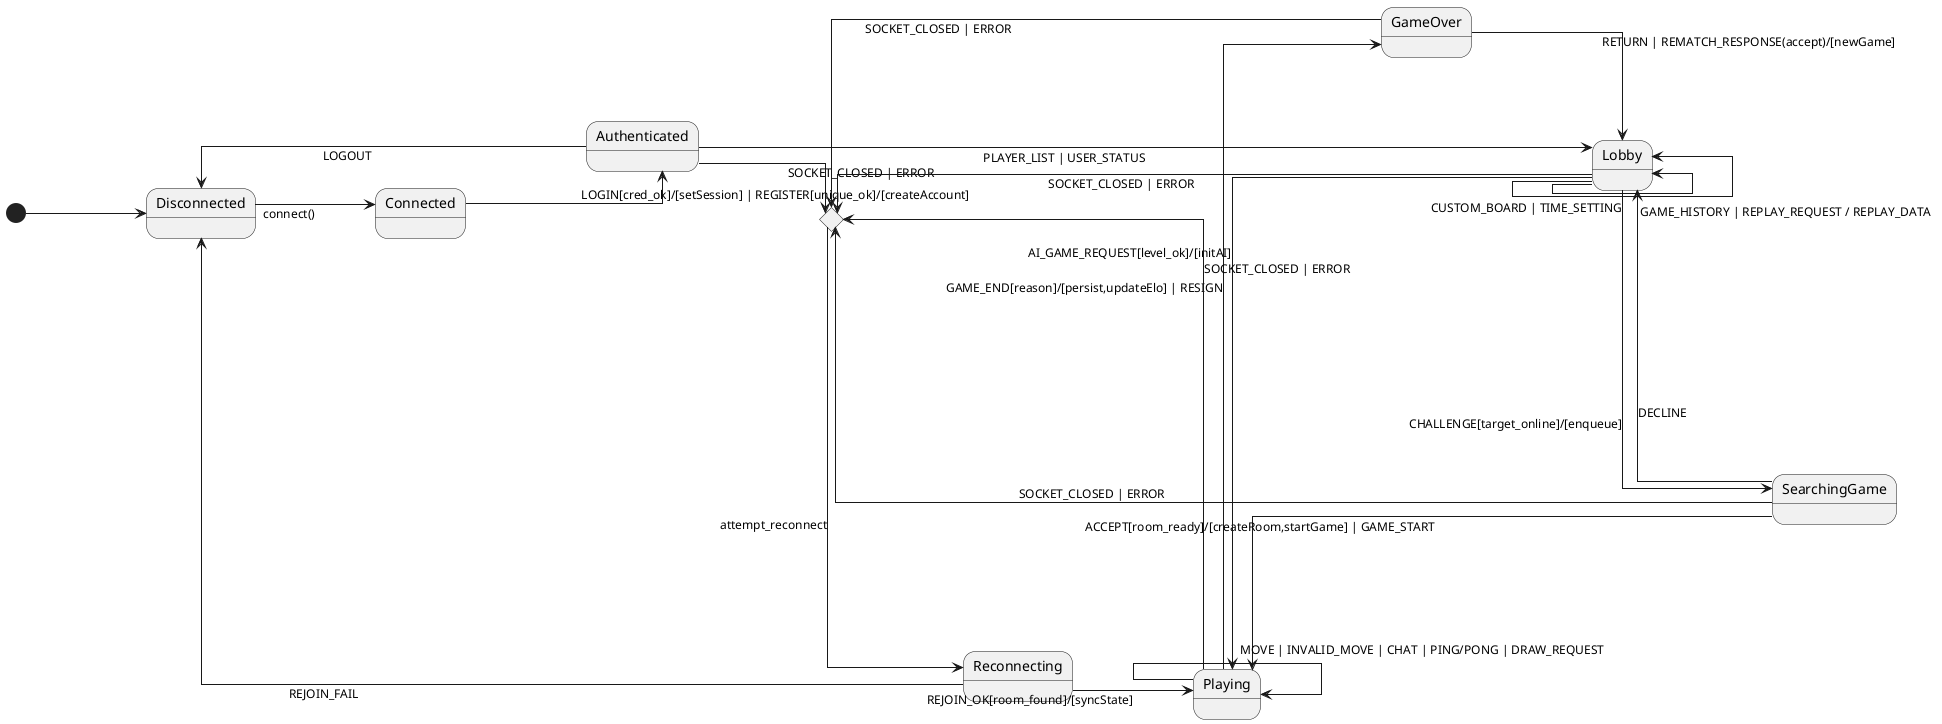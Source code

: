 @startuml
' Layout tối ưu cho FSM Chinese Chess (Summary)
left to right direction
skinparam shadowing false
skinparam linetype ortho
skinparam nodesep 160
skinparam ranksep 120
skinparam ArrowFontSize 12
skinparam StateRoundCorner 12

'========================
' States (một hàng ngang)
'========================
[*] --> Disconnected
state Disconnected
state Connected
state Authenticated
state Lobby
state SearchingGame
state Playing
state GameOver
state Reconnecting
state "Network Loss<c>" as NetDown <<choice>>

' Căn layout theo hàng ngang
Disconnected -[hidden]-> Connected
Connected -[hidden]-> Authenticated
Authenticated -[hidden]-> Lobby
Lobby -[hidden]-> SearchingGame
SearchingGame -[hidden]-> Playing
Playing -[hidden]-> GameOver
GameOver -[hidden]-> Reconnecting

'========================
' Auth / Session
'========================
Disconnected --> Connected : connect()
Connected --> Authenticated : LOGIN[cred_ok]/[setSession] | REGISTER[unique_ok]/[createAccount]
Authenticated --> Lobby : PLAYER_LIST | USER_STATUS
Authenticated --> Disconnected : LOGOUT

'========================
' Settings (internal)
'========================
Lobby --> Lobby : CUSTOM_BOARD | TIME_SETTING

'========================
' PvP & PvE
'========================
Lobby --> SearchingGame : CHALLENGE[target_online]/[enqueue]
SearchingGame --> Playing : ACCEPT[room_ready]/[createRoom,startGame] | GAME_START
SearchingGame --> Lobby : DECLINE
Lobby --> Playing : AI_GAME_REQUEST[level_ok]/[initAI]

'========================
' In game
'========================
Playing --> Playing : MOVE | INVALID_MOVE | CHAT | PING/PONG | DRAW_REQUEST
Playing --> GameOver : GAME_END[reason]/[persist,updateElo] | RESIGN

'========================
' After game
'========================
GameOver --> Lobby : RETURN | REMATCH_RESPONSE(accept)/[newGame]
Lobby --> Lobby : GAME_HISTORY | REPLAY_REQUEST / REPLAY_DATA

'========================
' Network loss & Reconnect (đưa xuống dưới để giảm chồng chữ)
'========================
Authenticated --> NetDown : SOCKET_CLOSED | ERROR
Lobby --> NetDown : SOCKET_CLOSED | ERROR
SearchingGame --> NetDown : SOCKET_CLOSED | ERROR
Playing --> NetDown : SOCKET_CLOSED | ERROR
GameOver --> NetDown : SOCKET_CLOSED | ERROR
NetDown --> Reconnecting : attempt_reconnect
Reconnecting --> Playing : REJOIN_OK[room_found]/[syncState]
Reconnecting --> Disconnected : REJOIN_FAIL

@enduml